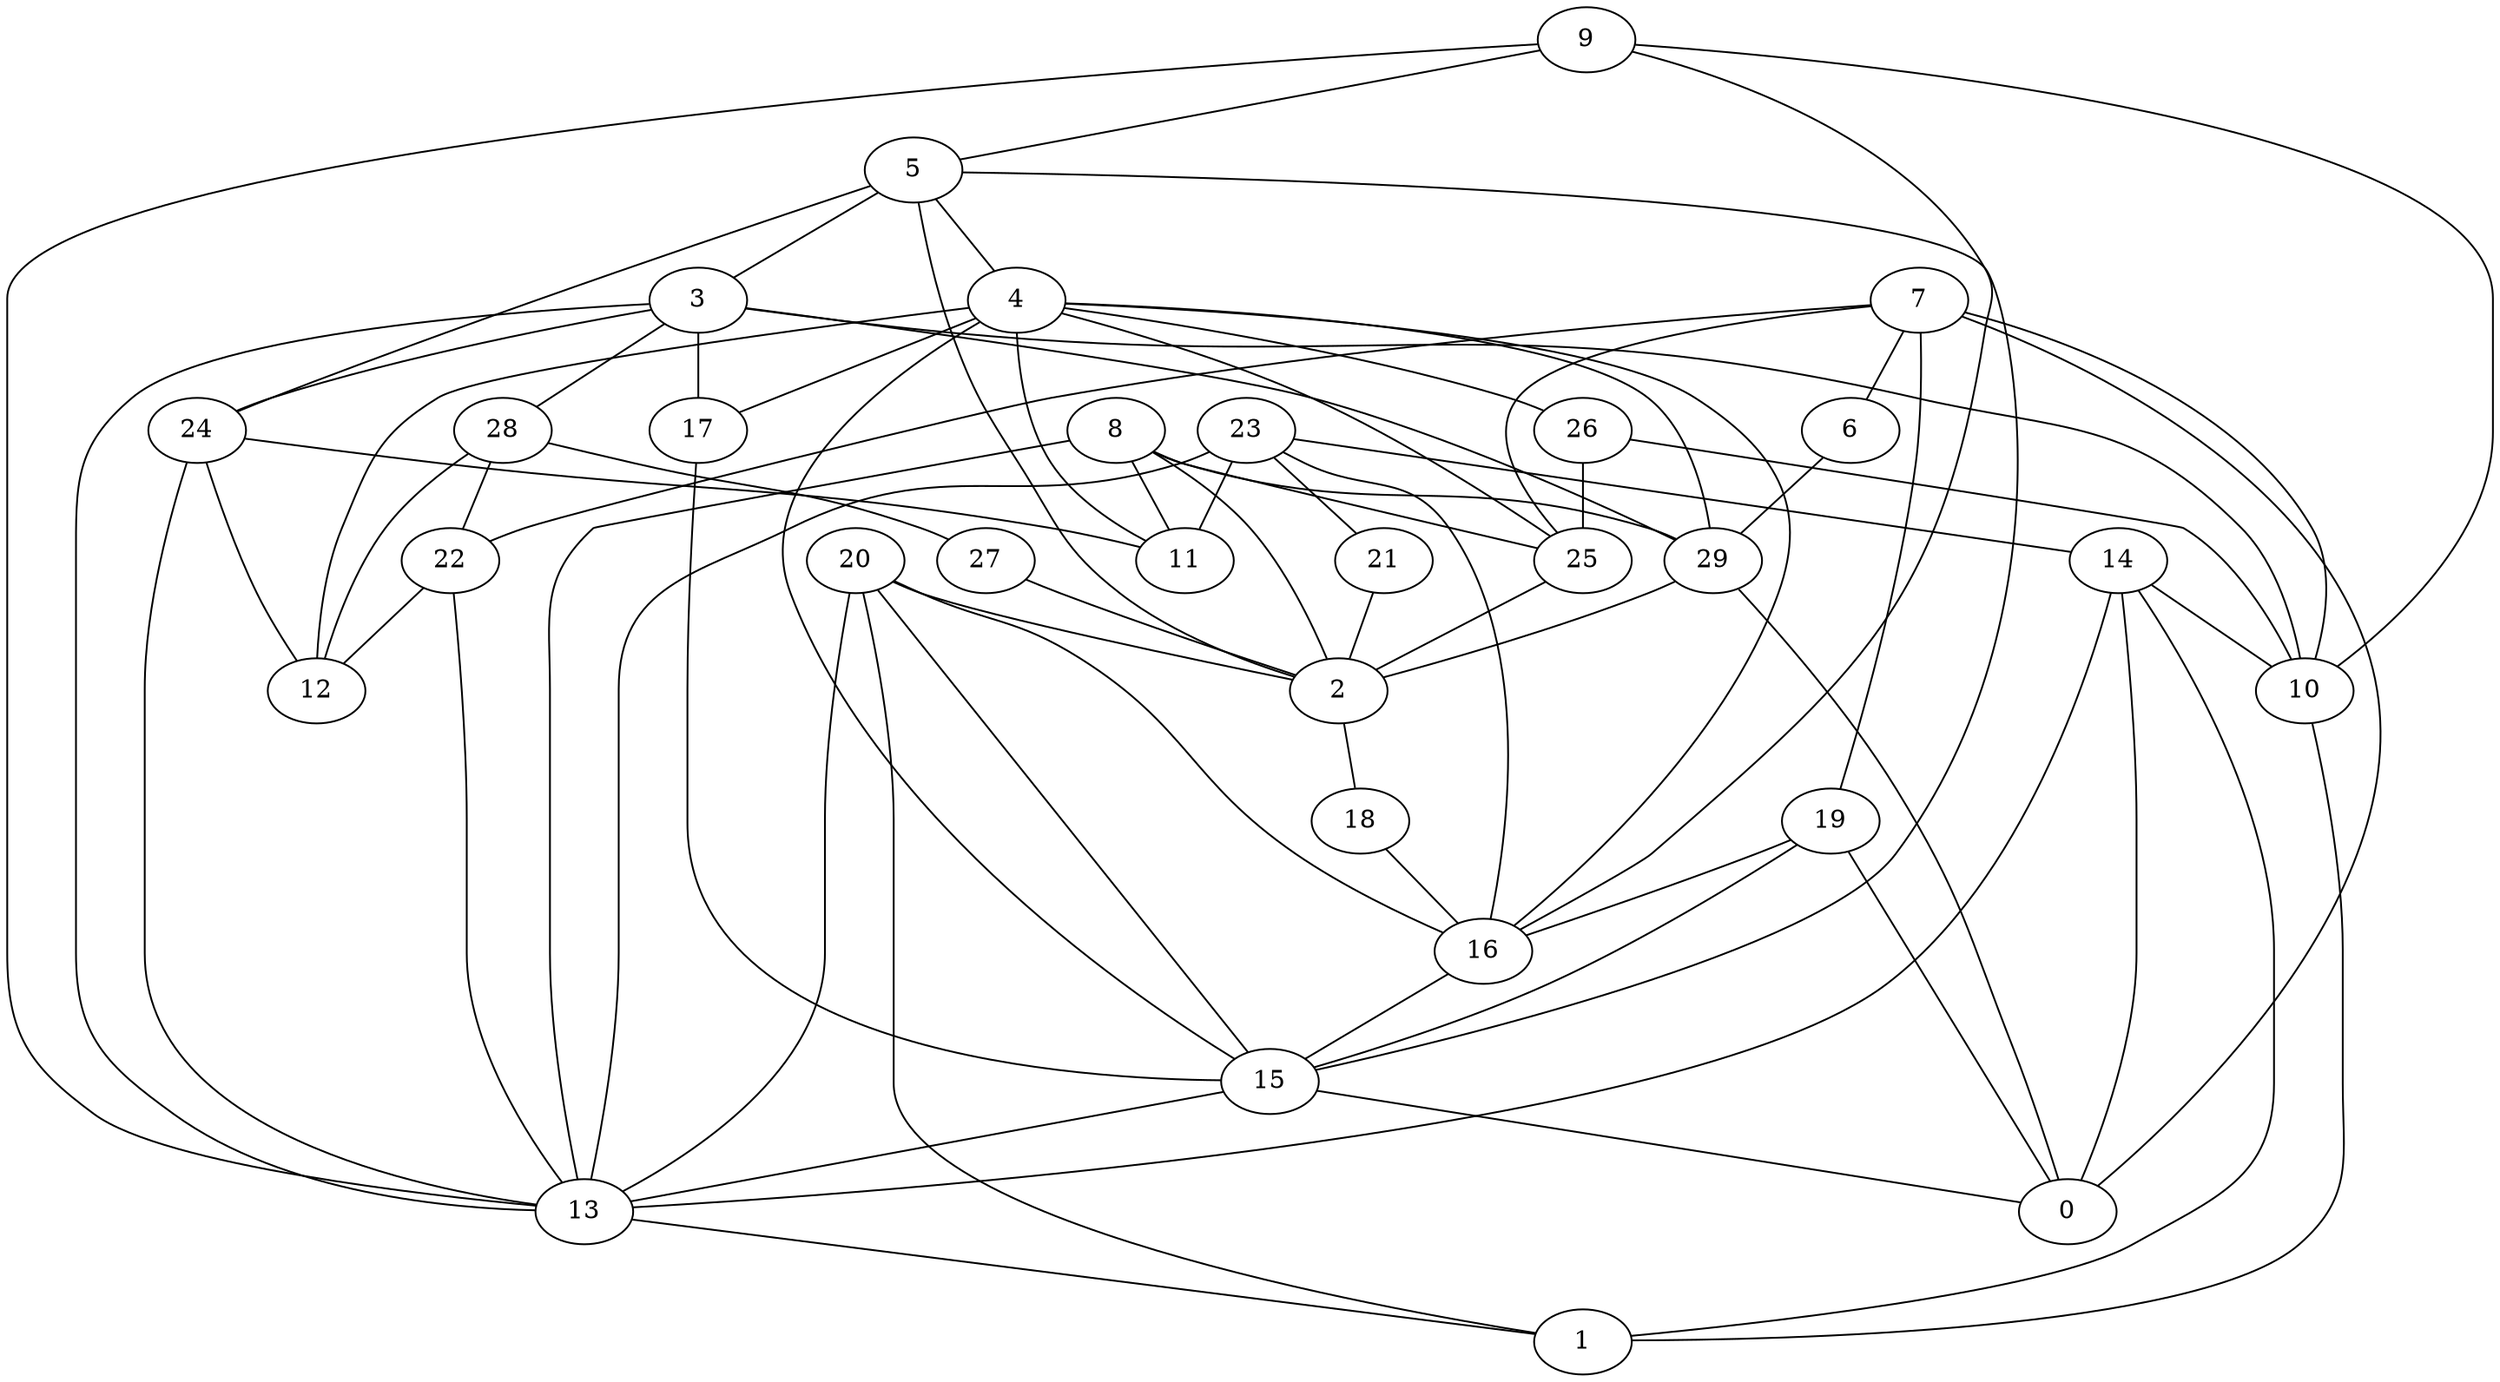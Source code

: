 digraph GG_graph {

subgraph G_graph {
edge [color = black]
"16" -> "15" [dir = none]
"27" -> "2" [dir = none]
"9" -> "10" [dir = none]
"9" -> "5" [dir = none]
"9" -> "13" [dir = none]
"9" -> "16" [dir = none]
"22" -> "12" [dir = none]
"22" -> "13" [dir = none]
"10" -> "1" [dir = none]
"7" -> "25" [dir = none]
"7" -> "19" [dir = none]
"7" -> "6" [dir = none]
"7" -> "0" [dir = none]
"7" -> "10" [dir = none]
"7" -> "22" [dir = none]
"28" -> "27" [dir = none]
"28" -> "12" [dir = none]
"25" -> "2" [dir = none]
"2" -> "18" [dir = none]
"19" -> "16" [dir = none]
"19" -> "0" [dir = none]
"3" -> "24" [dir = none]
"3" -> "13" [dir = none]
"3" -> "10" [dir = none]
"3" -> "29" [dir = none]
"3" -> "17" [dir = none]
"3" -> "28" [dir = none]
"6" -> "29" [dir = none]
"26" -> "10" [dir = none]
"14" -> "10" [dir = none]
"14" -> "13" [dir = none]
"14" -> "1" [dir = none]
"4" -> "16" [dir = none]
"4" -> "11" [dir = none]
"4" -> "17" [dir = none]
"4" -> "26" [dir = none]
"4" -> "12" [dir = none]
"18" -> "16" [dir = none]
"24" -> "11" [dir = none]
"24" -> "12" [dir = none]
"24" -> "13" [dir = none]
"5" -> "2" [dir = none]
"5" -> "3" [dir = none]
"5" -> "24" [dir = none]
"15" -> "13" [dir = none]
"29" -> "2" [dir = none]
"20" -> "16" [dir = none]
"20" -> "1" [dir = none]
"20" -> "2" [dir = none]
"20" -> "13" [dir = none]
"23" -> "16" [dir = none]
"23" -> "13" [dir = none]
"23" -> "11" [dir = none]
"23" -> "21" [dir = none]
"21" -> "2" [dir = none]
"8" -> "13" [dir = none]
"8" -> "11" [dir = none]
"8" -> "29" [dir = none]
"26" -> "25" [dir = none]
"4" -> "25" [dir = none]
"17" -> "15" [dir = none]
"19" -> "15" [dir = none]
"8" -> "25" [dir = none]
"4" -> "15" [dir = none]
"28" -> "22" [dir = none]
"29" -> "0" [dir = none]
"8" -> "2" [dir = none]
"14" -> "0" [dir = none]
"15" -> "0" [dir = none]
"13" -> "1" [dir = none]
"23" -> "14" [dir = none]
"5" -> "15" [dir = none]
"4" -> "29" [dir = none]
"5" -> "4" [dir = none]
"20" -> "15" [dir = none]
}

}
